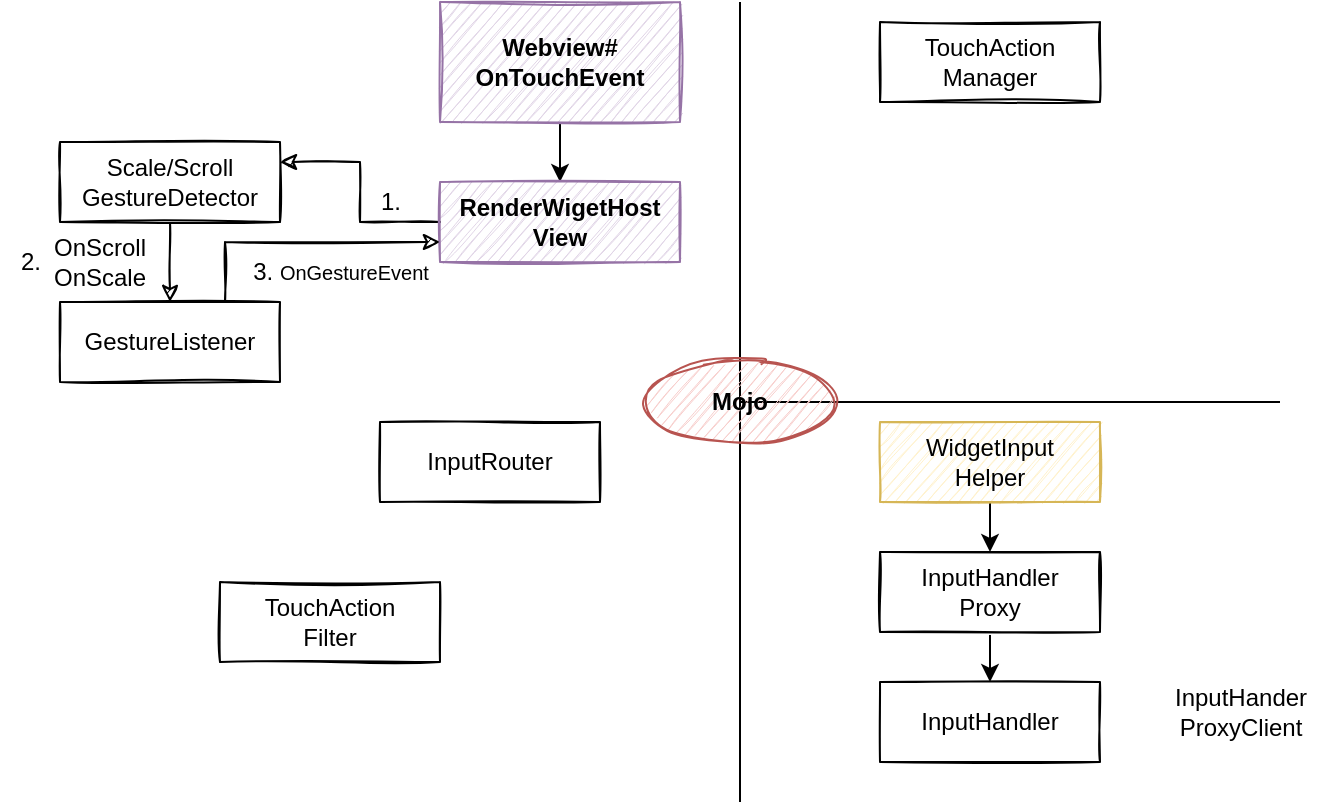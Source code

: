 <mxfile version="17.1.2" type="github" pages="2">
  <diagram id="8DMG3rJb3IK7WWWzkiAc" name="Page-1">
    <mxGraphModel dx="865" dy="483" grid="1" gridSize="10" guides="1" tooltips="1" connect="1" arrows="1" fold="1" page="1" pageScale="1" pageWidth="827" pageHeight="1169" math="0" shadow="0">
      <root>
        <mxCell id="0" />
        <mxCell id="1" parent="0" />
        <mxCell id="y-0biF2p44MU8GDN5-Ol-3" value="" style="edgeStyle=orthogonalEdgeStyle;rounded=0;orthogonalLoop=1;jettySize=auto;html=1;" parent="1" source="y-0biF2p44MU8GDN5-Ol-1" target="y-0biF2p44MU8GDN5-Ol-2" edge="1">
          <mxGeometry relative="1" as="geometry" />
        </mxCell>
        <mxCell id="y-0biF2p44MU8GDN5-Ol-1" value="&lt;b&gt;Webview#&lt;br&gt;OnTouchEvent&lt;/b&gt;" style="rounded=0;whiteSpace=wrap;html=1;fillColor=#e1d5e7;strokeColor=#9673a6;sketch=1;" parent="1" vertex="1">
          <mxGeometry x="270" y="50" width="120" height="60" as="geometry" />
        </mxCell>
        <mxCell id="y-0biF2p44MU8GDN5-Ol-7" style="edgeStyle=orthogonalEdgeStyle;rounded=0;orthogonalLoop=1;jettySize=auto;html=1;exitX=0;exitY=0.5;exitDx=0;exitDy=0;entryX=1;entryY=0.25;entryDx=0;entryDy=0;fontColor=#000000;sketch=1;" parent="1" source="y-0biF2p44MU8GDN5-Ol-2" target="y-0biF2p44MU8GDN5-Ol-4" edge="1">
          <mxGeometry relative="1" as="geometry" />
        </mxCell>
        <mxCell id="y-0biF2p44MU8GDN5-Ol-2" value="&lt;b&gt;RenderWigetHost&lt;br&gt;View&lt;/b&gt;" style="whiteSpace=wrap;html=1;fillColor=#e1d5e7;strokeColor=#9673a6;rounded=0;sketch=1;" parent="1" vertex="1">
          <mxGeometry x="270" y="140" width="120" height="40" as="geometry" />
        </mxCell>
        <mxCell id="y-0biF2p44MU8GDN5-Ol-9" style="edgeStyle=orthogonalEdgeStyle;rounded=0;sketch=1;orthogonalLoop=1;jettySize=auto;html=1;exitX=0.5;exitY=1;exitDx=0;exitDy=0;entryX=0.5;entryY=0;entryDx=0;entryDy=0;fontColor=#000000;" parent="1" source="y-0biF2p44MU8GDN5-Ol-4" target="y-0biF2p44MU8GDN5-Ol-5" edge="1">
          <mxGeometry relative="1" as="geometry" />
        </mxCell>
        <mxCell id="y-0biF2p44MU8GDN5-Ol-4" value="Scale/Scroll&lt;br&gt;GestureDetector" style="rounded=0;whiteSpace=wrap;html=1;sketch=1;fontColor=#000000;strokeColor=default;" parent="1" vertex="1">
          <mxGeometry x="80" y="120" width="110" height="40" as="geometry" />
        </mxCell>
        <mxCell id="y-0biF2p44MU8GDN5-Ol-6" style="edgeStyle=orthogonalEdgeStyle;rounded=0;orthogonalLoop=1;jettySize=auto;html=1;exitX=0.75;exitY=0;exitDx=0;exitDy=0;entryX=0;entryY=0.75;entryDx=0;entryDy=0;fontColor=#000000;sketch=1;" parent="1" source="y-0biF2p44MU8GDN5-Ol-5" target="y-0biF2p44MU8GDN5-Ol-2" edge="1">
          <mxGeometry relative="1" as="geometry" />
        </mxCell>
        <mxCell id="y-0biF2p44MU8GDN5-Ol-5" value="GestureListener" style="rounded=0;whiteSpace=wrap;html=1;sketch=1;fontColor=#000000;strokeColor=default;" parent="1" vertex="1">
          <mxGeometry x="80" y="200" width="110" height="40" as="geometry" />
        </mxCell>
        <mxCell id="y-0biF2p44MU8GDN5-Ol-8" value="OnScroll&lt;br&gt;OnScale" style="text;html=1;strokeColor=none;fillColor=none;align=center;verticalAlign=middle;whiteSpace=wrap;rounded=0;sketch=1;fontColor=#000000;" parent="1" vertex="1">
          <mxGeometry x="70" y="165" width="60" height="30" as="geometry" />
        </mxCell>
        <mxCell id="y-0biF2p44MU8GDN5-Ol-10" value="1." style="text;html=1;align=center;verticalAlign=middle;resizable=0;points=[];autosize=1;strokeColor=none;fillColor=none;fontColor=#000000;" parent="1" vertex="1">
          <mxGeometry x="230" y="140" width="30" height="20" as="geometry" />
        </mxCell>
        <mxCell id="y-0biF2p44MU8GDN5-Ol-11" value="2." style="text;html=1;align=center;verticalAlign=middle;resizable=0;points=[];autosize=1;strokeColor=none;fillColor=none;fontColor=#000000;" parent="1" vertex="1">
          <mxGeometry x="50" y="170" width="30" height="20" as="geometry" />
        </mxCell>
        <mxCell id="y-0biF2p44MU8GDN5-Ol-13" value="&lt;font style=&quot;font-size: 10px&quot;&gt;&lt;span style=&quot;font-size: 12px&quot;&gt;3.&amp;nbsp;&lt;/span&gt;OnGestureEvent&lt;/font&gt;" style="text;html=1;align=center;verticalAlign=middle;resizable=0;points=[];autosize=1;strokeColor=none;fillColor=none;fontColor=#000000;" parent="1" vertex="1">
          <mxGeometry x="160" y="175" width="120" height="20" as="geometry" />
        </mxCell>
        <mxCell id="4VvgWbDHsXbsSs0nr0gg-1" value="InputRouter" style="rounded=0;whiteSpace=wrap;html=1;sketch=1;fontColor=#000000;strokeColor=default;" vertex="1" parent="1">
          <mxGeometry x="240" y="260" width="110" height="40" as="geometry" />
        </mxCell>
        <mxCell id="4VvgWbDHsXbsSs0nr0gg-2" value="TouchAction&lt;br&gt;Filter" style="rounded=0;whiteSpace=wrap;html=1;sketch=1;fontColor=#000000;strokeColor=default;" vertex="1" parent="1">
          <mxGeometry x="160" y="340" width="110" height="40" as="geometry" />
        </mxCell>
        <mxCell id="4VvgWbDHsXbsSs0nr0gg-5" style="edgeStyle=orthogonalEdgeStyle;rounded=0;orthogonalLoop=1;jettySize=auto;html=1;exitX=0.5;exitY=1;exitDx=0;exitDy=0;entryX=0.5;entryY=0;entryDx=0;entryDy=0;" edge="1" parent="1" source="4VvgWbDHsXbsSs0nr0gg-3" target="4VvgWbDHsXbsSs0nr0gg-4">
          <mxGeometry relative="1" as="geometry" />
        </mxCell>
        <mxCell id="4VvgWbDHsXbsSs0nr0gg-3" value="WidgetInput&lt;br&gt;Helper" style="rounded=0;whiteSpace=wrap;html=1;sketch=1;strokeColor=#d6b656;fillColor=#fff2cc;" vertex="1" parent="1">
          <mxGeometry x="490" y="260" width="110" height="40" as="geometry" />
        </mxCell>
        <mxCell id="KpQj9bz4oVX4xFhLFmnH-1" style="edgeStyle=orthogonalEdgeStyle;rounded=0;orthogonalLoop=1;jettySize=auto;html=1;exitX=0.5;exitY=1;exitDx=0;exitDy=0;entryX=0.5;entryY=0;entryDx=0;entryDy=0;" edge="1" parent="1" source="4VvgWbDHsXbsSs0nr0gg-4" target="KpQj9bz4oVX4xFhLFmnH-2">
          <mxGeometry relative="1" as="geometry">
            <mxPoint x="545" y="290" as="targetPoint" />
          </mxGeometry>
        </mxCell>
        <mxCell id="4VvgWbDHsXbsSs0nr0gg-4" value="InputHandler&lt;br&gt;Proxy" style="rounded=0;whiteSpace=wrap;html=1;sketch=1;fontColor=#000000;strokeColor=default;" vertex="1" parent="1">
          <mxGeometry x="490" y="325" width="110" height="40" as="geometry" />
        </mxCell>
        <mxCell id="4VvgWbDHsXbsSs0nr0gg-6" value="TouchAction&lt;br&gt;Manager" style="rounded=0;whiteSpace=wrap;html=1;sketch=1;fontColor=#000000;strokeColor=default;" vertex="1" parent="1">
          <mxGeometry x="490" y="60" width="110" height="40" as="geometry" />
        </mxCell>
        <mxCell id="4VvgWbDHsXbsSs0nr0gg-7" value="" style="endArrow=none;html=1;rounded=0;" edge="1" parent="1">
          <mxGeometry width="50" height="50" relative="1" as="geometry">
            <mxPoint x="420" y="250" as="sourcePoint" />
            <mxPoint x="690" y="250" as="targetPoint" />
          </mxGeometry>
        </mxCell>
        <mxCell id="4VvgWbDHsXbsSs0nr0gg-8" value="" style="endArrow=none;html=1;rounded=0;" edge="1" parent="1">
          <mxGeometry width="50" height="50" relative="1" as="geometry">
            <mxPoint x="420" y="50" as="sourcePoint" />
            <mxPoint x="420" y="450" as="targetPoint" />
          </mxGeometry>
        </mxCell>
        <mxCell id="4VvgWbDHsXbsSs0nr0gg-10" value="&lt;b&gt;Mojo&lt;/b&gt;" style="ellipse;whiteSpace=wrap;html=1;sketch=1;fillColor=#f8cecc;strokeColor=#b85450;" vertex="1" parent="1">
          <mxGeometry x="370" y="230" width="100" height="40" as="geometry" />
        </mxCell>
        <mxCell id="KpQj9bz4oVX4xFhLFmnH-2" value="InputHandler" style="rounded=0;whiteSpace=wrap;html=1;sketch=1;fontColor=#000000;strokeColor=default;" vertex="1" parent="1">
          <mxGeometry x="490" y="390" width="110" height="40" as="geometry" />
        </mxCell>
        <mxCell id="KpQj9bz4oVX4xFhLFmnH-5" value="InputHander&lt;br&gt;ProxyClient" style="text;html=1;align=center;verticalAlign=middle;resizable=0;points=[];autosize=1;strokeColor=none;fillColor=none;" vertex="1" parent="1">
          <mxGeometry x="630" y="390" width="80" height="30" as="geometry" />
        </mxCell>
      </root>
    </mxGraphModel>
  </diagram>
  <diagram id="F76bqyF4mZbUpjOtN3T7" name="Page-2">
    <mxGraphModel dx="1038" dy="579" grid="1" gridSize="10" guides="1" tooltips="1" connect="1" arrows="1" fold="1" page="1" pageScale="1" pageWidth="850" pageHeight="1100" math="0" shadow="0">
      <root>
        <mxCell id="4SIn7ymjS7Svke77ARC5-0" />
        <mxCell id="4SIn7ymjS7Svke77ARC5-1" parent="4SIn7ymjS7Svke77ARC5-0" />
        <mxCell id="4SIn7ymjS7Svke77ARC5-2" value="" style="edgeStyle=orthogonalEdgeStyle;rounded=0;orthogonalLoop=1;jettySize=auto;html=1;" edge="1" parent="4SIn7ymjS7Svke77ARC5-1" source="4SIn7ymjS7Svke77ARC5-3" target="4SIn7ymjS7Svke77ARC5-5">
          <mxGeometry relative="1" as="geometry" />
        </mxCell>
        <mxCell id="4SIn7ymjS7Svke77ARC5-3" value="Manager" style="rounded=0;whiteSpace=wrap;html=1;" vertex="1" parent="4SIn7ymjS7Svke77ARC5-1">
          <mxGeometry x="200" y="340" width="120" height="60" as="geometry" />
        </mxCell>
        <mxCell id="4SIn7ymjS7Svke77ARC5-4" value="" style="edgeStyle=orthogonalEdgeStyle;rounded=0;orthogonalLoop=1;jettySize=auto;html=1;" edge="1" parent="4SIn7ymjS7Svke77ARC5-1" source="4SIn7ymjS7Svke77ARC5-5" target="4SIn7ymjS7Svke77ARC5-8">
          <mxGeometry relative="1" as="geometry" />
        </mxCell>
        <mxCell id="4SIn7ymjS7Svke77ARC5-5" value="InputHandler&lt;br /&gt;Proxy" style="rounded=0;whiteSpace=wrap;html=1;strokeColor=#9AC7BF;fillColor=#9AC7BF;" vertex="1" parent="4SIn7ymjS7Svke77ARC5-1">
          <mxGeometry x="200" y="460" width="120" height="60" as="geometry" />
        </mxCell>
        <mxCell id="4SIn7ymjS7Svke77ARC5-6" value="" style="edgeStyle=orthogonalEdgeStyle;rounded=0;orthogonalLoop=1;jettySize=auto;html=1;" edge="1" parent="4SIn7ymjS7Svke77ARC5-1" source="4SIn7ymjS7Svke77ARC5-8" target="4SIn7ymjS7Svke77ARC5-9">
          <mxGeometry relative="1" as="geometry" />
        </mxCell>
        <mxCell id="4SIn7ymjS7Svke77ARC5-7" style="edgeStyle=orthogonalEdgeStyle;rounded=0;orthogonalLoop=1;jettySize=auto;html=1;exitX=0.5;exitY=1;exitDx=0;exitDy=0;entryX=0.5;entryY=1;entryDx=0;entryDy=0;" edge="1" parent="4SIn7ymjS7Svke77ARC5-1" source="4SIn7ymjS7Svke77ARC5-8" target="4SIn7ymjS7Svke77ARC5-5">
          <mxGeometry relative="1" as="geometry" />
        </mxCell>
        <mxCell id="4SIn7ymjS7Svke77ARC5-8" value="cc::&lt;br /&gt;threaded&lt;br /&gt;InputHandler" style="rounded=0;whiteSpace=wrap;html=1;" vertex="1" parent="4SIn7ymjS7Svke77ARC5-1">
          <mxGeometry x="400" y="460" width="120" height="60" as="geometry" />
        </mxCell>
        <mxCell id="4SIn7ymjS7Svke77ARC5-9" value="LayerTreeFrameHost" style="rounded=0;whiteSpace=wrap;html=1;" vertex="1" parent="4SIn7ymjS7Svke77ARC5-1">
          <mxGeometry x="630" y="460" width="120" height="60" as="geometry" />
        </mxCell>
        <mxCell id="4SIn7ymjS7Svke77ARC5-10" value="hanldler_" style="text;html=1;align=center;verticalAlign=middle;resizable=0;points=[];autosize=1;" vertex="1" parent="4SIn7ymjS7Svke77ARC5-1">
          <mxGeometry x="340" y="490" width="40" height="20" as="geometry" />
        </mxCell>
        <mxCell id="4SIn7ymjS7Svke77ARC5-11" value="client_" style="text;html=1;align=center;verticalAlign=middle;resizable=0;points=[];autosize=1;" vertex="1" parent="4SIn7ymjS7Svke77ARC5-1">
          <mxGeometry x="260" y="420" width="40" height="20" as="geometry" />
        </mxCell>
        <mxCell id="4SIn7ymjS7Svke77ARC5-12" value="" style="edgeStyle=orthogonalEdgeStyle;rounded=0;orthogonalLoop=1;jettySize=auto;html=1;" edge="1" parent="4SIn7ymjS7Svke77ARC5-1" source="4SIn7ymjS7Svke77ARC5-14" target="4SIn7ymjS7Svke77ARC5-3">
          <mxGeometry relative="1" as="geometry" />
        </mxCell>
        <mxCell id="4SIn7ymjS7Svke77ARC5-13" style="edgeStyle=orthogonalEdgeStyle;rounded=0;orthogonalLoop=1;jettySize=auto;html=1;exitX=0.5;exitY=0;exitDx=0;exitDy=0;entryX=0.5;entryY=1;entryDx=0;entryDy=0;" edge="1" parent="4SIn7ymjS7Svke77ARC5-1" source="4SIn7ymjS7Svke77ARC5-14" target="4SIn7ymjS7Svke77ARC5-18">
          <mxGeometry relative="1" as="geometry" />
        </mxCell>
        <mxCell id="4SIn7ymjS7Svke77ARC5-14" value="&lt;div style=&quot;background-color: rgb(255, 255, 255); font-family: &amp;quot;Droid Sans Mono&amp;quot;, monospace, monospace, &amp;quot;Droid Sans Fallback&amp;quot;; font-size: 14px; line-height: 19px;&quot;&gt;WidgetInput&lt;/div&gt;&lt;div style=&quot;background-color: rgb(255, 255, 255); font-family: &amp;quot;Droid Sans Mono&amp;quot;, monospace, monospace, &amp;quot;Droid Sans Fallback&amp;quot;; font-size: 14px; line-height: 19px;&quot;&gt;HandlerImpl&lt;/div&gt;" style="rounded=0;whiteSpace=wrap;html=1;" vertex="1" parent="4SIn7ymjS7Svke77ARC5-1">
          <mxGeometry x="200" y="240" width="120" height="60" as="geometry" />
        </mxCell>
        <mxCell id="4SIn7ymjS7Svke77ARC5-15" value="" style="endArrow=none;html=1;" edge="1" parent="4SIn7ymjS7Svke77ARC5-1" source="4SIn7ymjS7Svke77ARC5-18">
          <mxGeometry width="50" height="50" relative="1" as="geometry">
            <mxPoint x="130" y="210" as="sourcePoint" />
            <mxPoint x="430" y="210" as="targetPoint" />
          </mxGeometry>
        </mxCell>
        <mxCell id="4SIn7ymjS7Svke77ARC5-16" value="" style="edgeStyle=orthogonalEdgeStyle;rounded=0;orthogonalLoop=1;jettySize=auto;html=1;" edge="1" parent="4SIn7ymjS7Svke77ARC5-1" source="4SIn7ymjS7Svke77ARC5-17" target="4SIn7ymjS7Svke77ARC5-18">
          <mxGeometry relative="1" as="geometry" />
        </mxCell>
        <mxCell id="4SIn7ymjS7Svke77ARC5-17" value="RenderWidget&lt;br /&gt;Host" style="rounded=0;whiteSpace=wrap;html=1;" vertex="1" parent="4SIn7ymjS7Svke77ARC5-1">
          <mxGeometry x="200" y="90" width="120" height="60" as="geometry" />
        </mxCell>
        <mxCell id="4SIn7ymjS7Svke77ARC5-18" value="&lt;div style=&quot;font-family: &amp;quot;Droid Sans Mono&amp;quot;, monospace, monospace, &amp;quot;Droid Sans Fallback&amp;quot;; font-size: 14px; line-height: 19px;&quot;&gt;WidgetInput&lt;/div&gt;&lt;div style=&quot;font-family: &amp;quot;Droid Sans Mono&amp;quot;, monospace, monospace, &amp;quot;Droid Sans Fallback&amp;quot;; font-size: 14px; line-height: 19px;&quot;&gt;Handler&lt;/div&gt;" style="ellipse;whiteSpace=wrap;html=1;" vertex="1" parent="4SIn7ymjS7Svke77ARC5-1">
          <mxGeometry x="210" y="190" width="100" height="30" as="geometry" />
        </mxCell>
        <mxCell id="4SIn7ymjS7Svke77ARC5-19" value="" style="endArrow=none;html=1;" edge="1" parent="4SIn7ymjS7Svke77ARC5-1" target="4SIn7ymjS7Svke77ARC5-18">
          <mxGeometry width="50" height="50" relative="1" as="geometry">
            <mxPoint x="130" y="210" as="sourcePoint" />
            <mxPoint x="430" y="210" as="targetPoint" />
          </mxGeometry>
        </mxCell>
        <mxCell id="4SIn7ymjS7Svke77ARC5-20" value="delegate" style="text;html=1;align=center;verticalAlign=middle;resizable=0;points=[];autosize=1;" vertex="1" parent="4SIn7ymjS7Svke77ARC5-1">
          <mxGeometry x="550" y="470" width="40" height="20" as="geometry" />
        </mxCell>
        <mxCell id="4SIn7ymjS7Svke77ARC5-21" value="client_" style="text;html=1;align=center;verticalAlign=middle;resizable=0;points=[];autosize=1;" vertex="1" parent="4SIn7ymjS7Svke77ARC5-1">
          <mxGeometry x="340" y="540" width="40" height="20" as="geometry" />
        </mxCell>
        <mxCell id="4SIn7ymjS7Svke77ARC5-22" value="&lt;div style=&quot;background-color: rgb(255, 255, 255); font-family: &amp;quot;Droid Sans Mono&amp;quot;, monospace, monospace, &amp;quot;Droid Sans Fallback&amp;quot;; font-size: 14px; line-height: 19px;&quot;&gt;&lt;span style=&quot;color: #267f99;&quot;&gt;InputDelegateForCompositor&lt;/span&gt;&lt;/div&gt;" style="text;html=1;align=center;verticalAlign=middle;resizable=0;points=[];autosize=1;" vertex="1" parent="4SIn7ymjS7Svke77ARC5-1">
          <mxGeometry x="450" y="440" width="40" height="20" as="geometry" />
        </mxCell>
        <mxCell id="4SIn7ymjS7Svke77ARC5-23" value="is a" style="text;html=1;align=center;verticalAlign=middle;resizable=0;points=[];autosize=1;" vertex="1" parent="4SIn7ymjS7Svke77ARC5-1">
          <mxGeometry x="450" y="420" width="40" height="20" as="geometry" />
        </mxCell>
      </root>
    </mxGraphModel>
  </diagram>
</mxfile>
